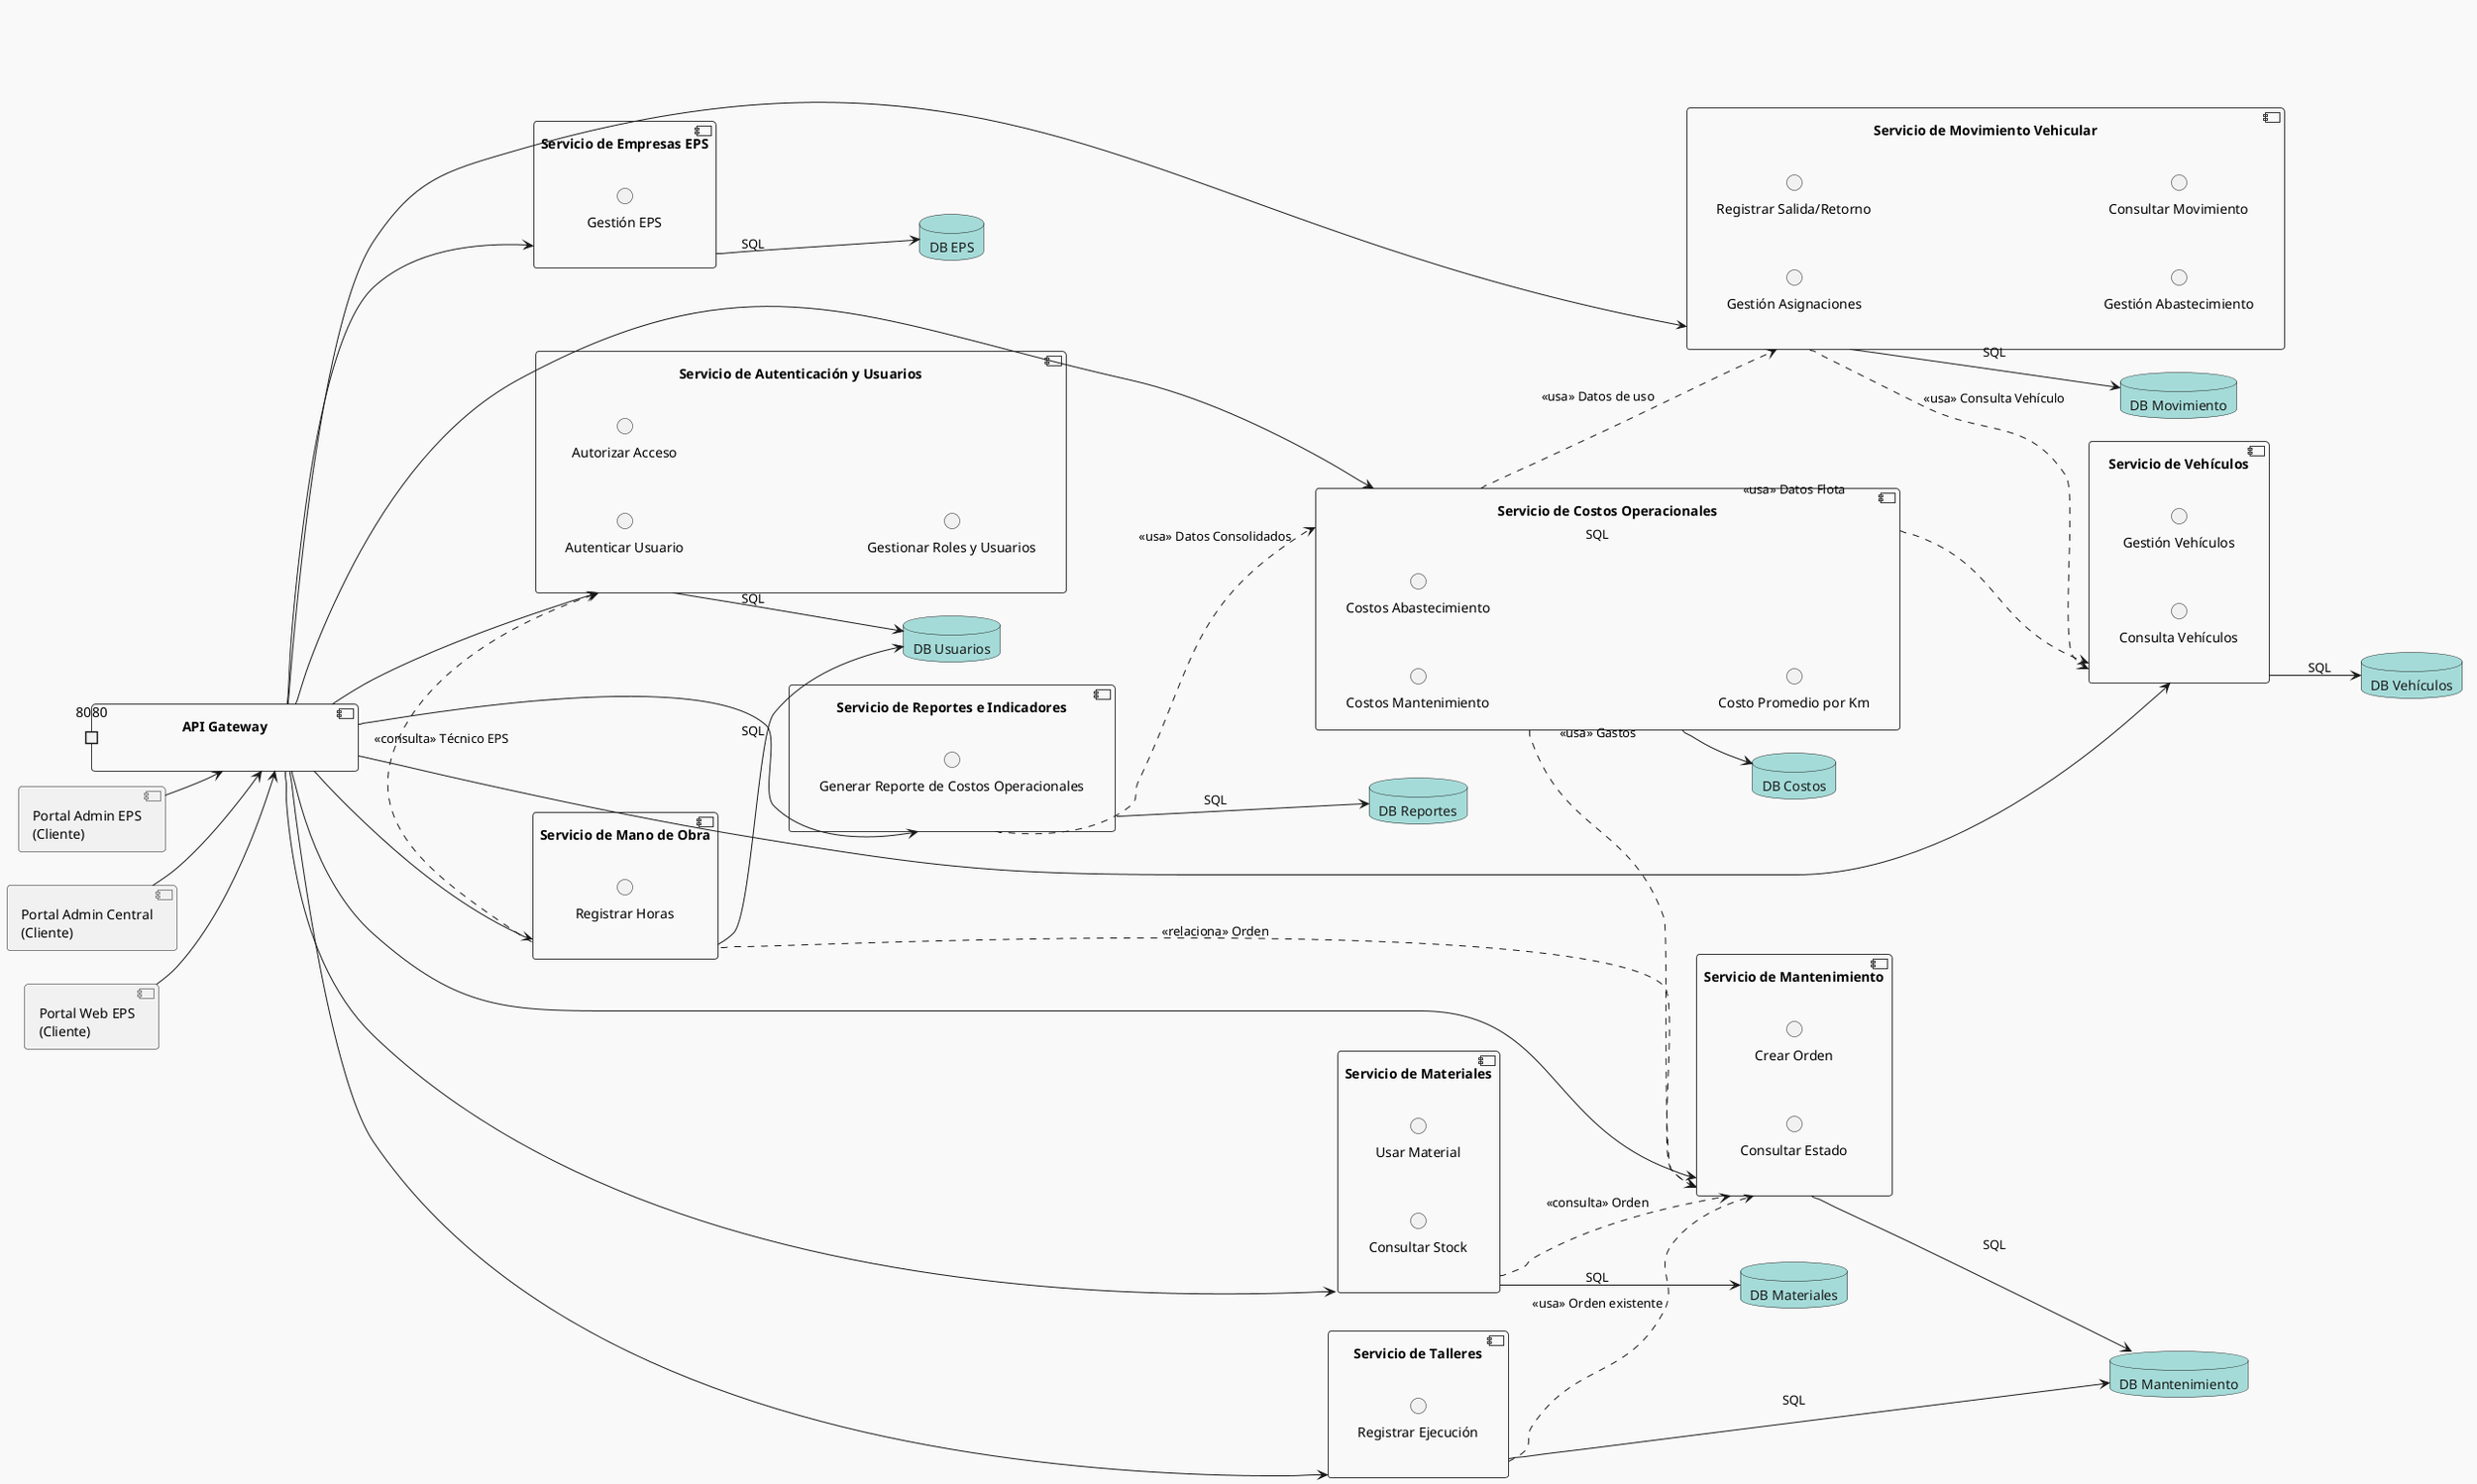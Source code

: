 @startuml
!theme mars
left to right direction

skinparam BackgroundColor F9F9F9
skinparam shadowing false
skinparam RoundCorner 7
skinparam ArrowColor 191919

' === INTERFACES DE USUARIO ===
component "Portal Web EPS\n(Cliente)" as PortalWebEPS
component "Portal Admin EPS\n(Cliente)" as PortalAdminEPS
component "Portal Admin Central\n(Cliente)" as PortalAdminCentral

' === API GATEWAY ===
component "API Gateway" as APIGateway {
  port "8080"
}

' === MICROSERVICIOS PRINCIPALES ===

component "Servicio de Autenticación y Usuarios" as AuthService {
  interface "Autenticar Usuario"
  interface "Autorizar Acceso"
  interface "Gestionar Roles y Usuarios"
}

component "Servicio de Empresas EPS" as EpsService {
  interface "Gestión EPS"
}

component "Servicio de Vehículos" as VehiculoService {
  interface "Gestión Vehículos"
  interface "Consulta Vehículos"
}

component "Servicio de Movimiento Vehicular" as MovimientoService {
  interface "Gestión Asignaciones"
  interface "Registrar Salida/Retorno"
  interface "Gestión Abastecimiento"
  interface "Consultar Movimiento"
}

component "Servicio de Mantenimiento" as MantenimientoService {
  interface "Crear Orden"
  interface "Consultar Estado"
}

component "Servicio de Talleres" as TallerService {
  interface "Registrar Ejecución"
}

component "Servicio de Materiales" as MaterialService {
  interface "Usar Material"
  interface "Consultar Stock"
}

component "Servicio de Mano de Obra" as ManoObraService {
  interface "Registrar Horas"
}

component "Servicio de Costos Operacionales" as CostosService {
  interface "Costos Mantenimiento"
  interface "Costos Abastecimiento"
  interface "Costo Promedio por Km"
}

component "Servicio de Reportes e Indicadores" as ReporteService {
  interface "Generar Reporte de Costos Operacionales"
}

' === BASES DE DATOS ===
database "DB Usuarios" as DB_Usuarios
database "DB EPS" as DB_EPS
database "DB Vehículos" as DB_Vehiculos
database "DB Movimiento" as DB_Movimiento
database "DB Mantenimiento" as DB_Mantenimiento
database "DB Materiales" as DB_Materiales
database "DB Costos" as DB_Costos
database "DB Reportes" as DB_Reportes

' === CONEXIONES CLIENTE - GATEWAY ===
PortalWebEPS --> APIGateway
PortalAdminEPS --> APIGateway
PortalAdminCentral --> APIGateway

' === CONEXIONES GATEWAY - MICROSERVICIOS ===
APIGateway --> AuthService
APIGateway --> EpsService
APIGateway --> VehiculoService
APIGateway --> MovimientoService
APIGateway --> MantenimientoService
APIGateway --> TallerService
APIGateway --> MaterialService
APIGateway --> ManoObraService
APIGateway --> CostosService
APIGateway --> ReporteService

' === DEPENDENCIAS ENTRE MICROSERVICIOS ===
MovimientoService ..> VehiculoService : <<usa>> Consulta Vehículo
CostosService ..> MovimientoService : <<usa>> Datos de uso
CostosService ..> MantenimientoService : <<usa>> Gastos
CostosService ..> VehiculoService : <<usa>> Datos Flota
ReporteService ..> CostosService : <<usa>> Datos Consolidados
ManoObraService ..> MantenimientoService : <<relaciona>> Orden
ManoObraService ..> AuthService : <<consulta>> Técnico EPS
TallerService ..> MantenimientoService : <<usa>> Orden existente
MaterialService ..> MantenimientoService : <<consulta>> Orden

' === CONEXIONES A BASE DE DATOS ===
AuthService --> DB_Usuarios : SQL
EpsService --> DB_EPS : SQL
VehiculoService --> DB_Vehiculos : SQL
MovimientoService --> DB_Movimiento : SQL
MantenimientoService --> DB_Mantenimiento : SQL
TallerService --> DB_Mantenimiento : SQL
MaterialService --> DB_Materiales : SQL
ManoObraService --> DB_Usuarios : SQL
CostosService --> DB_Costos : SQL
ReporteService --> DB_Reportes : SQL

@enduml

